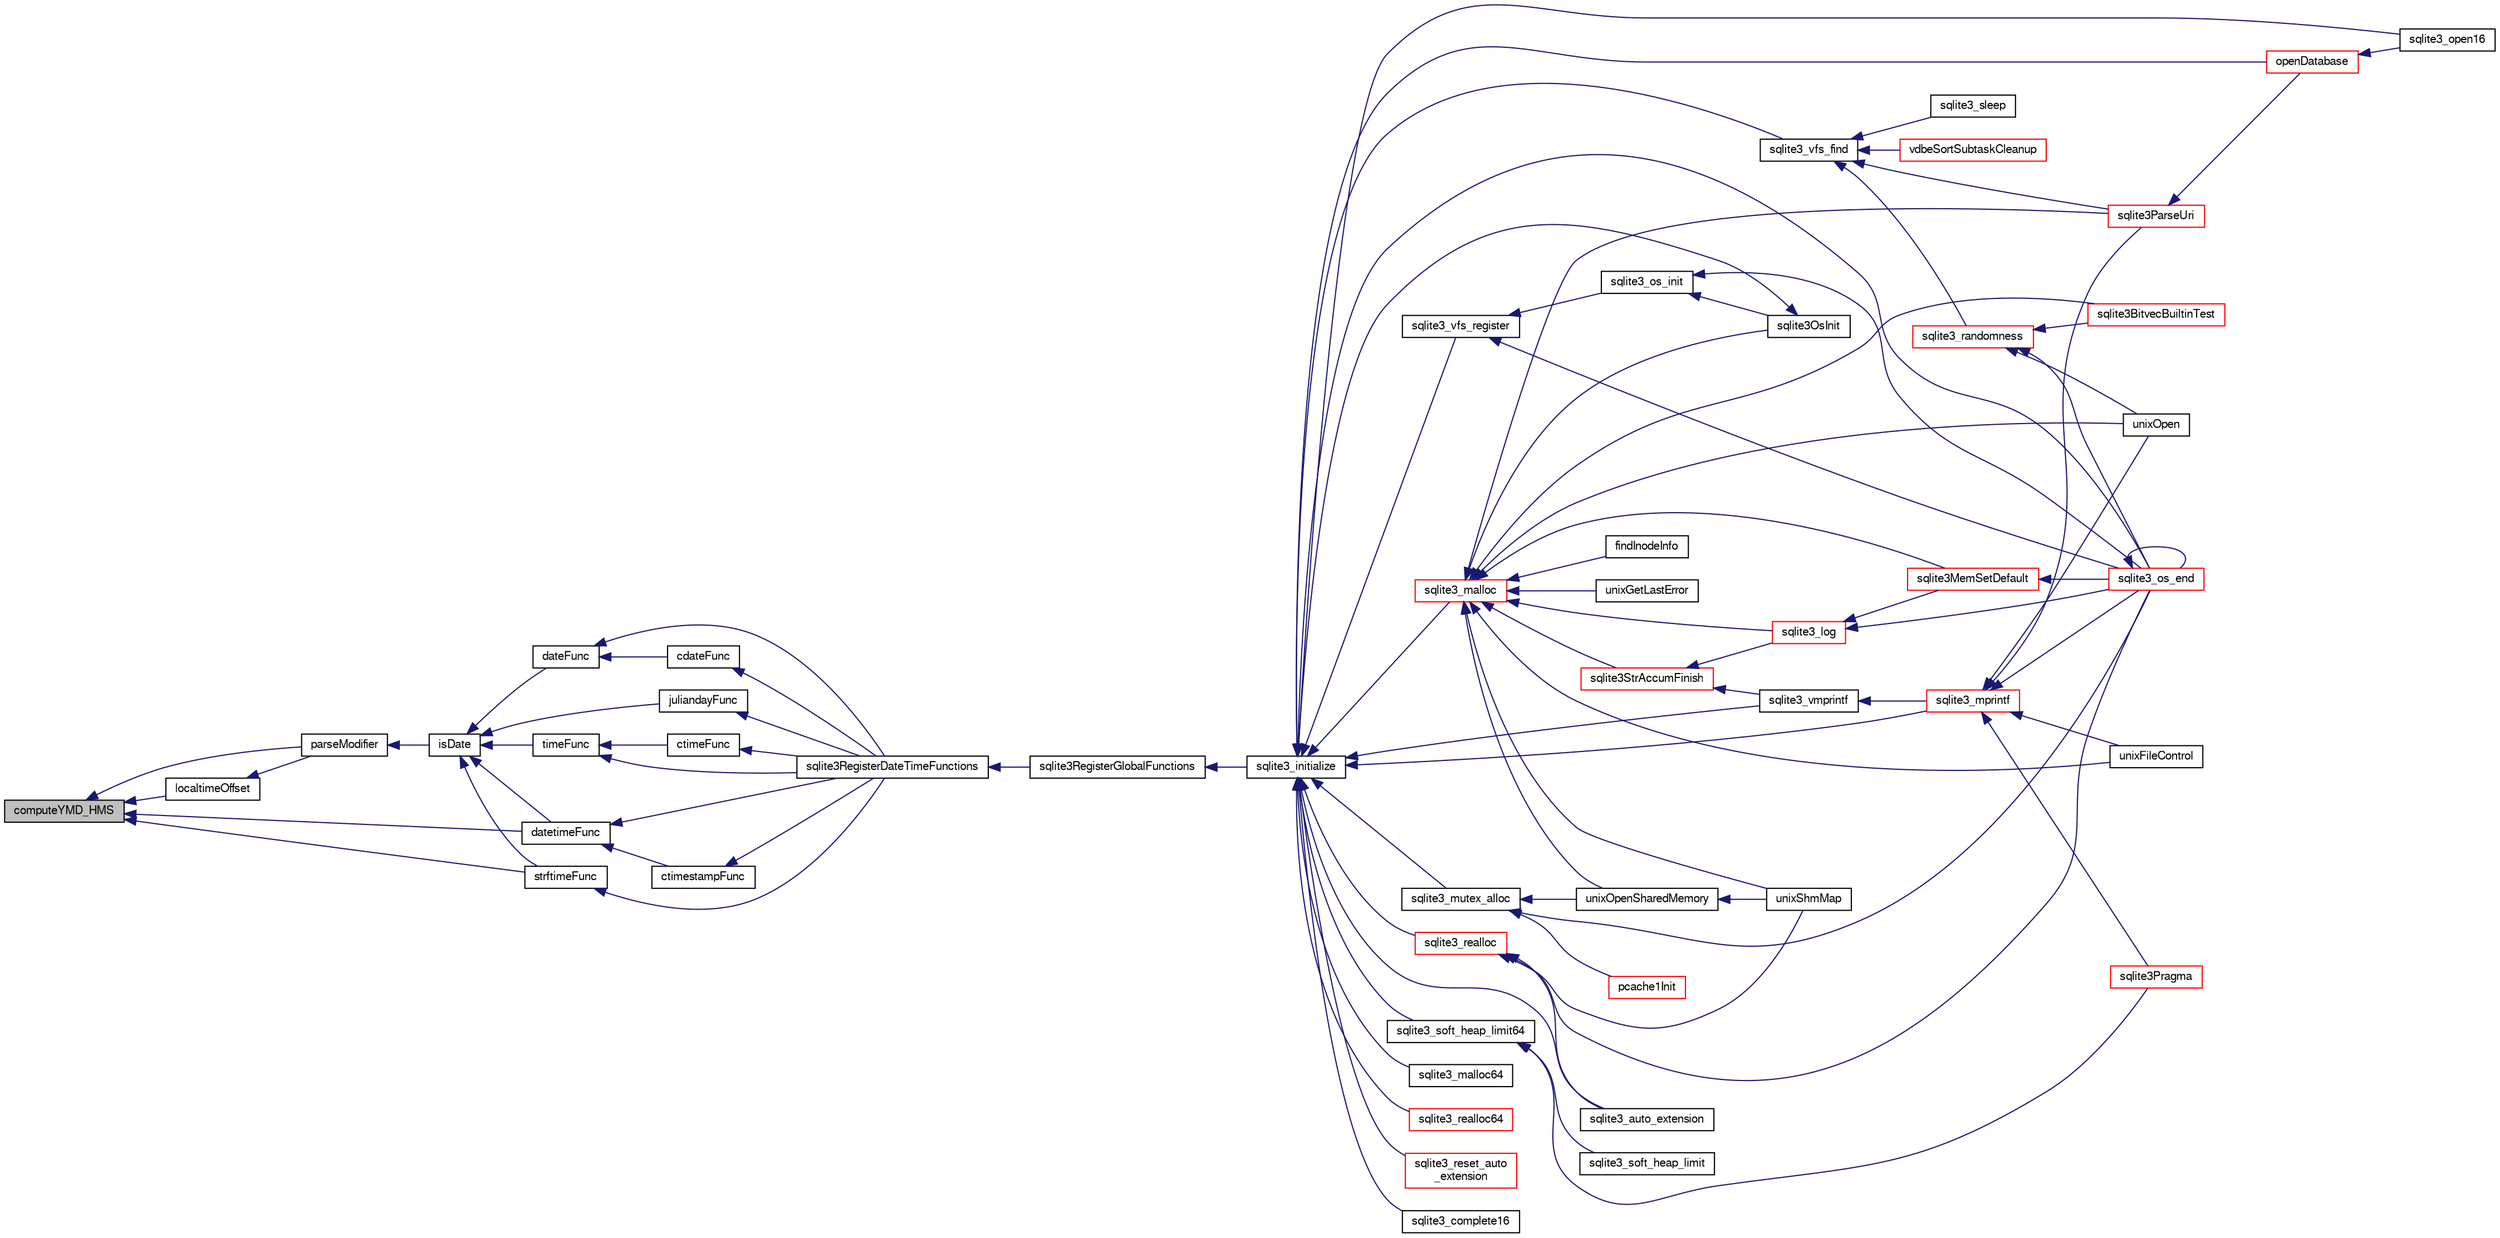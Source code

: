 digraph "computeYMD_HMS"
{
  edge [fontname="FreeSans",fontsize="10",labelfontname="FreeSans",labelfontsize="10"];
  node [fontname="FreeSans",fontsize="10",shape=record];
  rankdir="LR";
  Node67710 [label="computeYMD_HMS",height=0.2,width=0.4,color="black", fillcolor="grey75", style="filled", fontcolor="black"];
  Node67710 -> Node67711 [dir="back",color="midnightblue",fontsize="10",style="solid",fontname="FreeSans"];
  Node67711 [label="localtimeOffset",height=0.2,width=0.4,color="black", fillcolor="white", style="filled",URL="$sqlite3_8c.html#a90df73d3001a38322fee639ae369b637"];
  Node67711 -> Node67712 [dir="back",color="midnightblue",fontsize="10",style="solid",fontname="FreeSans"];
  Node67712 [label="parseModifier",height=0.2,width=0.4,color="black", fillcolor="white", style="filled",URL="$sqlite3_8c.html#af27e39a2d2026d0f51799a9c254c4f06"];
  Node67712 -> Node67713 [dir="back",color="midnightblue",fontsize="10",style="solid",fontname="FreeSans"];
  Node67713 [label="isDate",height=0.2,width=0.4,color="black", fillcolor="white", style="filled",URL="$sqlite3_8c.html#a88586fabfb5a2ee248ccf6f5dfb90904"];
  Node67713 -> Node67714 [dir="back",color="midnightblue",fontsize="10",style="solid",fontname="FreeSans"];
  Node67714 [label="juliandayFunc",height=0.2,width=0.4,color="black", fillcolor="white", style="filled",URL="$sqlite3_8c.html#ac3eed2d3f72c21bee1e65f9d0f33a263"];
  Node67714 -> Node67715 [dir="back",color="midnightblue",fontsize="10",style="solid",fontname="FreeSans"];
  Node67715 [label="sqlite3RegisterDateTimeFunctions",height=0.2,width=0.4,color="black", fillcolor="white", style="filled",URL="$sqlite3_8c.html#a44405fdf6c4462912007f6602ecc0bb4"];
  Node67715 -> Node67716 [dir="back",color="midnightblue",fontsize="10",style="solid",fontname="FreeSans"];
  Node67716 [label="sqlite3RegisterGlobalFunctions",height=0.2,width=0.4,color="black", fillcolor="white", style="filled",URL="$sqlite3_8c.html#a9f75bd111010f29e1b8d74344473c4ec"];
  Node67716 -> Node67717 [dir="back",color="midnightblue",fontsize="10",style="solid",fontname="FreeSans"];
  Node67717 [label="sqlite3_initialize",height=0.2,width=0.4,color="black", fillcolor="white", style="filled",URL="$sqlite3_8h.html#ab0c0ee2d5d4cf8b28e9572296a8861df"];
  Node67717 -> Node67718 [dir="back",color="midnightblue",fontsize="10",style="solid",fontname="FreeSans"];
  Node67718 [label="sqlite3_vfs_find",height=0.2,width=0.4,color="black", fillcolor="white", style="filled",URL="$sqlite3_8h.html#ac201a26de3dfa1d6deb8069eb8d95627"];
  Node67718 -> Node67719 [dir="back",color="midnightblue",fontsize="10",style="solid",fontname="FreeSans"];
  Node67719 [label="sqlite3_randomness",height=0.2,width=0.4,color="red", fillcolor="white", style="filled",URL="$sqlite3_8h.html#aa452ad88657d4606e137b09c4e9315c7"];
  Node67719 -> Node67723 [dir="back",color="midnightblue",fontsize="10",style="solid",fontname="FreeSans"];
  Node67723 [label="unixOpen",height=0.2,width=0.4,color="black", fillcolor="white", style="filled",URL="$sqlite3_8c.html#a8ed5efc47b6e14f7805cd1bb9b215775"];
  Node67719 -> Node67724 [dir="back",color="midnightblue",fontsize="10",style="solid",fontname="FreeSans"];
  Node67724 [label="sqlite3_os_end",height=0.2,width=0.4,color="red", fillcolor="white", style="filled",URL="$sqlite3_8h.html#a2288c95881ecca13d994e42b6a958906"];
  Node67724 -> Node67724 [dir="back",color="midnightblue",fontsize="10",style="solid",fontname="FreeSans"];
  Node67719 -> Node67726 [dir="back",color="midnightblue",fontsize="10",style="solid",fontname="FreeSans"];
  Node67726 [label="sqlite3BitvecBuiltinTest",height=0.2,width=0.4,color="red", fillcolor="white", style="filled",URL="$sqlite3_8c.html#a9b4e3e921ce1ede6f10a9106c034ff9b"];
  Node67718 -> Node68122 [dir="back",color="midnightblue",fontsize="10",style="solid",fontname="FreeSans"];
  Node68122 [label="vdbeSortSubtaskCleanup",height=0.2,width=0.4,color="red", fillcolor="white", style="filled",URL="$sqlite3_8c.html#abc8ce4c3ef58cc10f5b27642aab32b30"];
  Node67718 -> Node68125 [dir="back",color="midnightblue",fontsize="10",style="solid",fontname="FreeSans"];
  Node68125 [label="sqlite3ParseUri",height=0.2,width=0.4,color="red", fillcolor="white", style="filled",URL="$sqlite3_8c.html#aaa912f29a67460d8b2186c97056e8767"];
  Node68125 -> Node67968 [dir="back",color="midnightblue",fontsize="10",style="solid",fontname="FreeSans"];
  Node67968 [label="openDatabase",height=0.2,width=0.4,color="red", fillcolor="white", style="filled",URL="$sqlite3_8c.html#a6a9c3bc3a64234e863413f41db473758"];
  Node67968 -> Node67971 [dir="back",color="midnightblue",fontsize="10",style="solid",fontname="FreeSans"];
  Node67971 [label="sqlite3_open16",height=0.2,width=0.4,color="black", fillcolor="white", style="filled",URL="$sqlite3_8h.html#adbc401bb96713f32e553db32f6f3ca33"];
  Node67718 -> Node68126 [dir="back",color="midnightblue",fontsize="10",style="solid",fontname="FreeSans"];
  Node68126 [label="sqlite3_sleep",height=0.2,width=0.4,color="black", fillcolor="white", style="filled",URL="$sqlite3_8h.html#ad0c133ddbbecb6433f3c6ebef8966efa"];
  Node67717 -> Node68127 [dir="back",color="midnightblue",fontsize="10",style="solid",fontname="FreeSans"];
  Node68127 [label="sqlite3_vfs_register",height=0.2,width=0.4,color="black", fillcolor="white", style="filled",URL="$sqlite3_8h.html#a7184b289ccd4c4c7200589137d88c4ae"];
  Node68127 -> Node68128 [dir="back",color="midnightblue",fontsize="10",style="solid",fontname="FreeSans"];
  Node68128 [label="sqlite3_os_init",height=0.2,width=0.4,color="black", fillcolor="white", style="filled",URL="$sqlite3_8h.html#acebc2290d00a32d3afe2361f2979038b"];
  Node68128 -> Node68129 [dir="back",color="midnightblue",fontsize="10",style="solid",fontname="FreeSans"];
  Node68129 [label="sqlite3OsInit",height=0.2,width=0.4,color="black", fillcolor="white", style="filled",URL="$sqlite3_8c.html#afeaa886fe1ca086a30fd278b1d069762"];
  Node68129 -> Node67717 [dir="back",color="midnightblue",fontsize="10",style="solid",fontname="FreeSans"];
  Node68128 -> Node67724 [dir="back",color="midnightblue",fontsize="10",style="solid",fontname="FreeSans"];
  Node68127 -> Node67724 [dir="back",color="midnightblue",fontsize="10",style="solid",fontname="FreeSans"];
  Node67717 -> Node68130 [dir="back",color="midnightblue",fontsize="10",style="solid",fontname="FreeSans"];
  Node68130 [label="sqlite3_mutex_alloc",height=0.2,width=0.4,color="black", fillcolor="white", style="filled",URL="$sqlite3_8h.html#aa3f89418cd18e99596435c958b29b650"];
  Node68130 -> Node68131 [dir="back",color="midnightblue",fontsize="10",style="solid",fontname="FreeSans"];
  Node68131 [label="unixOpenSharedMemory",height=0.2,width=0.4,color="black", fillcolor="white", style="filled",URL="$sqlite3_8c.html#a30775afa2e08ca6ddc7853326afed7c7"];
  Node68131 -> Node68132 [dir="back",color="midnightblue",fontsize="10",style="solid",fontname="FreeSans"];
  Node68132 [label="unixShmMap",height=0.2,width=0.4,color="black", fillcolor="white", style="filled",URL="$sqlite3_8c.html#aeaa77f0ab08a4f4ee5f86e8c9727e974"];
  Node68130 -> Node67724 [dir="back",color="midnightblue",fontsize="10",style="solid",fontname="FreeSans"];
  Node68130 -> Node68133 [dir="back",color="midnightblue",fontsize="10",style="solid",fontname="FreeSans"];
  Node68133 [label="pcache1Init",height=0.2,width=0.4,color="red", fillcolor="white", style="filled",URL="$sqlite3_8c.html#a05e9c1daf3dd812db1d769b69b20e069"];
  Node67717 -> Node68203 [dir="back",color="midnightblue",fontsize="10",style="solid",fontname="FreeSans"];
  Node68203 [label="sqlite3_soft_heap_limit64",height=0.2,width=0.4,color="black", fillcolor="white", style="filled",URL="$sqlite3_8h.html#ab37b3a4d1652e3acb2c43d1252e6b852"];
  Node68203 -> Node68204 [dir="back",color="midnightblue",fontsize="10",style="solid",fontname="FreeSans"];
  Node68204 [label="sqlite3_soft_heap_limit",height=0.2,width=0.4,color="black", fillcolor="white", style="filled",URL="$sqlite3_8h.html#a18c3472581de3072201723e798524fdc"];
  Node68203 -> Node67811 [dir="back",color="midnightblue",fontsize="10",style="solid",fontname="FreeSans"];
  Node67811 [label="sqlite3Pragma",height=0.2,width=0.4,color="red", fillcolor="white", style="filled",URL="$sqlite3_8c.html#a111391370f58f8e6a6eca51fd34d62ed"];
  Node67717 -> Node68205 [dir="back",color="midnightblue",fontsize="10",style="solid",fontname="FreeSans"];
  Node68205 [label="sqlite3_malloc",height=0.2,width=0.4,color="red", fillcolor="white", style="filled",URL="$sqlite3_8h.html#a510e31845345737f17d86ce0b2328356"];
  Node68205 -> Node68129 [dir="back",color="midnightblue",fontsize="10",style="solid",fontname="FreeSans"];
  Node68205 -> Node68201 [dir="back",color="midnightblue",fontsize="10",style="solid",fontname="FreeSans"];
  Node68201 [label="sqlite3MemSetDefault",height=0.2,width=0.4,color="red", fillcolor="white", style="filled",URL="$sqlite3_8c.html#a162fbfd727e92c5f8f72625b5ff62549"];
  Node68201 -> Node67724 [dir="back",color="midnightblue",fontsize="10",style="solid",fontname="FreeSans"];
  Node68205 -> Node68206 [dir="back",color="midnightblue",fontsize="10",style="solid",fontname="FreeSans"];
  Node68206 [label="sqlite3StrAccumFinish",height=0.2,width=0.4,color="red", fillcolor="white", style="filled",URL="$sqlite3_8c.html#adb7f26b10ac1b847db6f000ef4c2e2ba"];
  Node68206 -> Node68280 [dir="back",color="midnightblue",fontsize="10",style="solid",fontname="FreeSans"];
  Node68280 [label="sqlite3_vmprintf",height=0.2,width=0.4,color="black", fillcolor="white", style="filled",URL="$sqlite3_8h.html#ac240de67ddf003828f16a6d9dd3fa3ca"];
  Node68280 -> Node68281 [dir="back",color="midnightblue",fontsize="10",style="solid",fontname="FreeSans"];
  Node68281 [label="sqlite3_mprintf",height=0.2,width=0.4,color="red", fillcolor="white", style="filled",URL="$sqlite3_8h.html#a9533933e57f7ccbb48c32041ce3a8862"];
  Node68281 -> Node67722 [dir="back",color="midnightblue",fontsize="10",style="solid",fontname="FreeSans"];
  Node67722 [label="unixFileControl",height=0.2,width=0.4,color="black", fillcolor="white", style="filled",URL="$sqlite3_8c.html#ad71f213fa385cc58f307cefd953c03ae"];
  Node68281 -> Node67723 [dir="back",color="midnightblue",fontsize="10",style="solid",fontname="FreeSans"];
  Node68281 -> Node67724 [dir="back",color="midnightblue",fontsize="10",style="solid",fontname="FreeSans"];
  Node68281 -> Node67811 [dir="back",color="midnightblue",fontsize="10",style="solid",fontname="FreeSans"];
  Node68281 -> Node68125 [dir="back",color="midnightblue",fontsize="10",style="solid",fontname="FreeSans"];
  Node68206 -> Node68388 [dir="back",color="midnightblue",fontsize="10",style="solid",fontname="FreeSans"];
  Node68388 [label="sqlite3_log",height=0.2,width=0.4,color="red", fillcolor="white", style="filled",URL="$sqlite3_8h.html#a298c9699bf9c143662c6b1fec4b2dc3b"];
  Node68388 -> Node68201 [dir="back",color="midnightblue",fontsize="10",style="solid",fontname="FreeSans"];
  Node68388 -> Node67724 [dir="back",color="midnightblue",fontsize="10",style="solid",fontname="FreeSans"];
  Node68205 -> Node68388 [dir="back",color="midnightblue",fontsize="10",style="solid",fontname="FreeSans"];
  Node68205 -> Node68467 [dir="back",color="midnightblue",fontsize="10",style="solid",fontname="FreeSans"];
  Node68467 [label="findInodeInfo",height=0.2,width=0.4,color="black", fillcolor="white", style="filled",URL="$sqlite3_8c.html#ac92c39062e69a79c4a62dfd55242c782"];
  Node68205 -> Node67722 [dir="back",color="midnightblue",fontsize="10",style="solid",fontname="FreeSans"];
  Node68205 -> Node68131 [dir="back",color="midnightblue",fontsize="10",style="solid",fontname="FreeSans"];
  Node68205 -> Node68132 [dir="back",color="midnightblue",fontsize="10",style="solid",fontname="FreeSans"];
  Node68205 -> Node67723 [dir="back",color="midnightblue",fontsize="10",style="solid",fontname="FreeSans"];
  Node68205 -> Node68301 [dir="back",color="midnightblue",fontsize="10",style="solid",fontname="FreeSans"];
  Node68301 [label="unixGetLastError",height=0.2,width=0.4,color="black", fillcolor="white", style="filled",URL="$sqlite3_8c.html#aed1e42f49d74b419c3c85b559dd61240"];
  Node68205 -> Node67726 [dir="back",color="midnightblue",fontsize="10",style="solid",fontname="FreeSans"];
  Node68205 -> Node68125 [dir="back",color="midnightblue",fontsize="10",style="solid",fontname="FreeSans"];
  Node67717 -> Node68470 [dir="back",color="midnightblue",fontsize="10",style="solid",fontname="FreeSans"];
  Node68470 [label="sqlite3_malloc64",height=0.2,width=0.4,color="black", fillcolor="white", style="filled",URL="$sqlite3_8h.html#a12b7ee85e539ea28c130c5c75b96a82a"];
  Node67717 -> Node68471 [dir="back",color="midnightblue",fontsize="10",style="solid",fontname="FreeSans"];
  Node68471 [label="sqlite3_realloc",height=0.2,width=0.4,color="red", fillcolor="white", style="filled",URL="$sqlite3_8h.html#a627f0eeface58024ef47403d8cc76b35"];
  Node68471 -> Node68132 [dir="back",color="midnightblue",fontsize="10",style="solid",fontname="FreeSans"];
  Node68471 -> Node67724 [dir="back",color="midnightblue",fontsize="10",style="solid",fontname="FreeSans"];
  Node68471 -> Node68487 [dir="back",color="midnightblue",fontsize="10",style="solid",fontname="FreeSans"];
  Node68487 [label="sqlite3_auto_extension",height=0.2,width=0.4,color="black", fillcolor="white", style="filled",URL="$sqlite3_8h.html#a85a95b45e94f6bcd52aa39b6acdb36d7"];
  Node67717 -> Node68489 [dir="back",color="midnightblue",fontsize="10",style="solid",fontname="FreeSans"];
  Node68489 [label="sqlite3_realloc64",height=0.2,width=0.4,color="red", fillcolor="white", style="filled",URL="$sqlite3_8h.html#afe88c85e9f864a3fd92941cad197245d"];
  Node67717 -> Node68280 [dir="back",color="midnightblue",fontsize="10",style="solid",fontname="FreeSans"];
  Node67717 -> Node68281 [dir="back",color="midnightblue",fontsize="10",style="solid",fontname="FreeSans"];
  Node67717 -> Node67724 [dir="back",color="midnightblue",fontsize="10",style="solid",fontname="FreeSans"];
  Node67717 -> Node68487 [dir="back",color="midnightblue",fontsize="10",style="solid",fontname="FreeSans"];
  Node67717 -> Node68587 [dir="back",color="midnightblue",fontsize="10",style="solid",fontname="FreeSans"];
  Node68587 [label="sqlite3_reset_auto\l_extension",height=0.2,width=0.4,color="red", fillcolor="white", style="filled",URL="$sqlite3_8h.html#ac33f4064ae6690cada7bdc89e8153ffc"];
  Node67717 -> Node68454 [dir="back",color="midnightblue",fontsize="10",style="solid",fontname="FreeSans"];
  Node68454 [label="sqlite3_complete16",height=0.2,width=0.4,color="black", fillcolor="white", style="filled",URL="$sqlite3_8h.html#a3260341c2ef82787acca48414a1d03a1"];
  Node67717 -> Node67968 [dir="back",color="midnightblue",fontsize="10",style="solid",fontname="FreeSans"];
  Node67717 -> Node67971 [dir="back",color="midnightblue",fontsize="10",style="solid",fontname="FreeSans"];
  Node67713 -> Node68290 [dir="back",color="midnightblue",fontsize="10",style="solid",fontname="FreeSans"];
  Node68290 [label="datetimeFunc",height=0.2,width=0.4,color="black", fillcolor="white", style="filled",URL="$sqlite3_8c.html#a9755493e1c5c377b5ea7078b4029c24a"];
  Node68290 -> Node68291 [dir="back",color="midnightblue",fontsize="10",style="solid",fontname="FreeSans"];
  Node68291 [label="ctimestampFunc",height=0.2,width=0.4,color="black", fillcolor="white", style="filled",URL="$sqlite3_8c.html#af66b08c4ab0dce0ff0c92a61b580f514"];
  Node68291 -> Node67715 [dir="back",color="midnightblue",fontsize="10",style="solid",fontname="FreeSans"];
  Node68290 -> Node67715 [dir="back",color="midnightblue",fontsize="10",style="solid",fontname="FreeSans"];
  Node67713 -> Node68292 [dir="back",color="midnightblue",fontsize="10",style="solid",fontname="FreeSans"];
  Node68292 [label="timeFunc",height=0.2,width=0.4,color="black", fillcolor="white", style="filled",URL="$sqlite3_8c.html#aca881e4cda242c3a8f2256605cbf9e91"];
  Node68292 -> Node68293 [dir="back",color="midnightblue",fontsize="10",style="solid",fontname="FreeSans"];
  Node68293 [label="ctimeFunc",height=0.2,width=0.4,color="black", fillcolor="white", style="filled",URL="$sqlite3_8c.html#ad8e9781533516df5a0705e4b36155290"];
  Node68293 -> Node67715 [dir="back",color="midnightblue",fontsize="10",style="solid",fontname="FreeSans"];
  Node68292 -> Node67715 [dir="back",color="midnightblue",fontsize="10",style="solid",fontname="FreeSans"];
  Node67713 -> Node68294 [dir="back",color="midnightblue",fontsize="10",style="solid",fontname="FreeSans"];
  Node68294 [label="dateFunc",height=0.2,width=0.4,color="black", fillcolor="white", style="filled",URL="$sqlite3_8c.html#a0895a9abec96efb62b3c986a3c14ee32"];
  Node68294 -> Node68295 [dir="back",color="midnightblue",fontsize="10",style="solid",fontname="FreeSans"];
  Node68295 [label="cdateFunc",height=0.2,width=0.4,color="black", fillcolor="white", style="filled",URL="$sqlite3_8c.html#addf6dadca2fea72f90dfa99dbaa3da91"];
  Node68295 -> Node67715 [dir="back",color="midnightblue",fontsize="10",style="solid",fontname="FreeSans"];
  Node68294 -> Node67715 [dir="back",color="midnightblue",fontsize="10",style="solid",fontname="FreeSans"];
  Node67713 -> Node68296 [dir="back",color="midnightblue",fontsize="10",style="solid",fontname="FreeSans"];
  Node68296 [label="strftimeFunc",height=0.2,width=0.4,color="black", fillcolor="white", style="filled",URL="$sqlite3_8c.html#af531defbf93ba3aef96decedeafb344f"];
  Node68296 -> Node67715 [dir="back",color="midnightblue",fontsize="10",style="solid",fontname="FreeSans"];
  Node67710 -> Node67712 [dir="back",color="midnightblue",fontsize="10",style="solid",fontname="FreeSans"];
  Node67710 -> Node68290 [dir="back",color="midnightblue",fontsize="10",style="solid",fontname="FreeSans"];
  Node67710 -> Node68296 [dir="back",color="midnightblue",fontsize="10",style="solid",fontname="FreeSans"];
}
